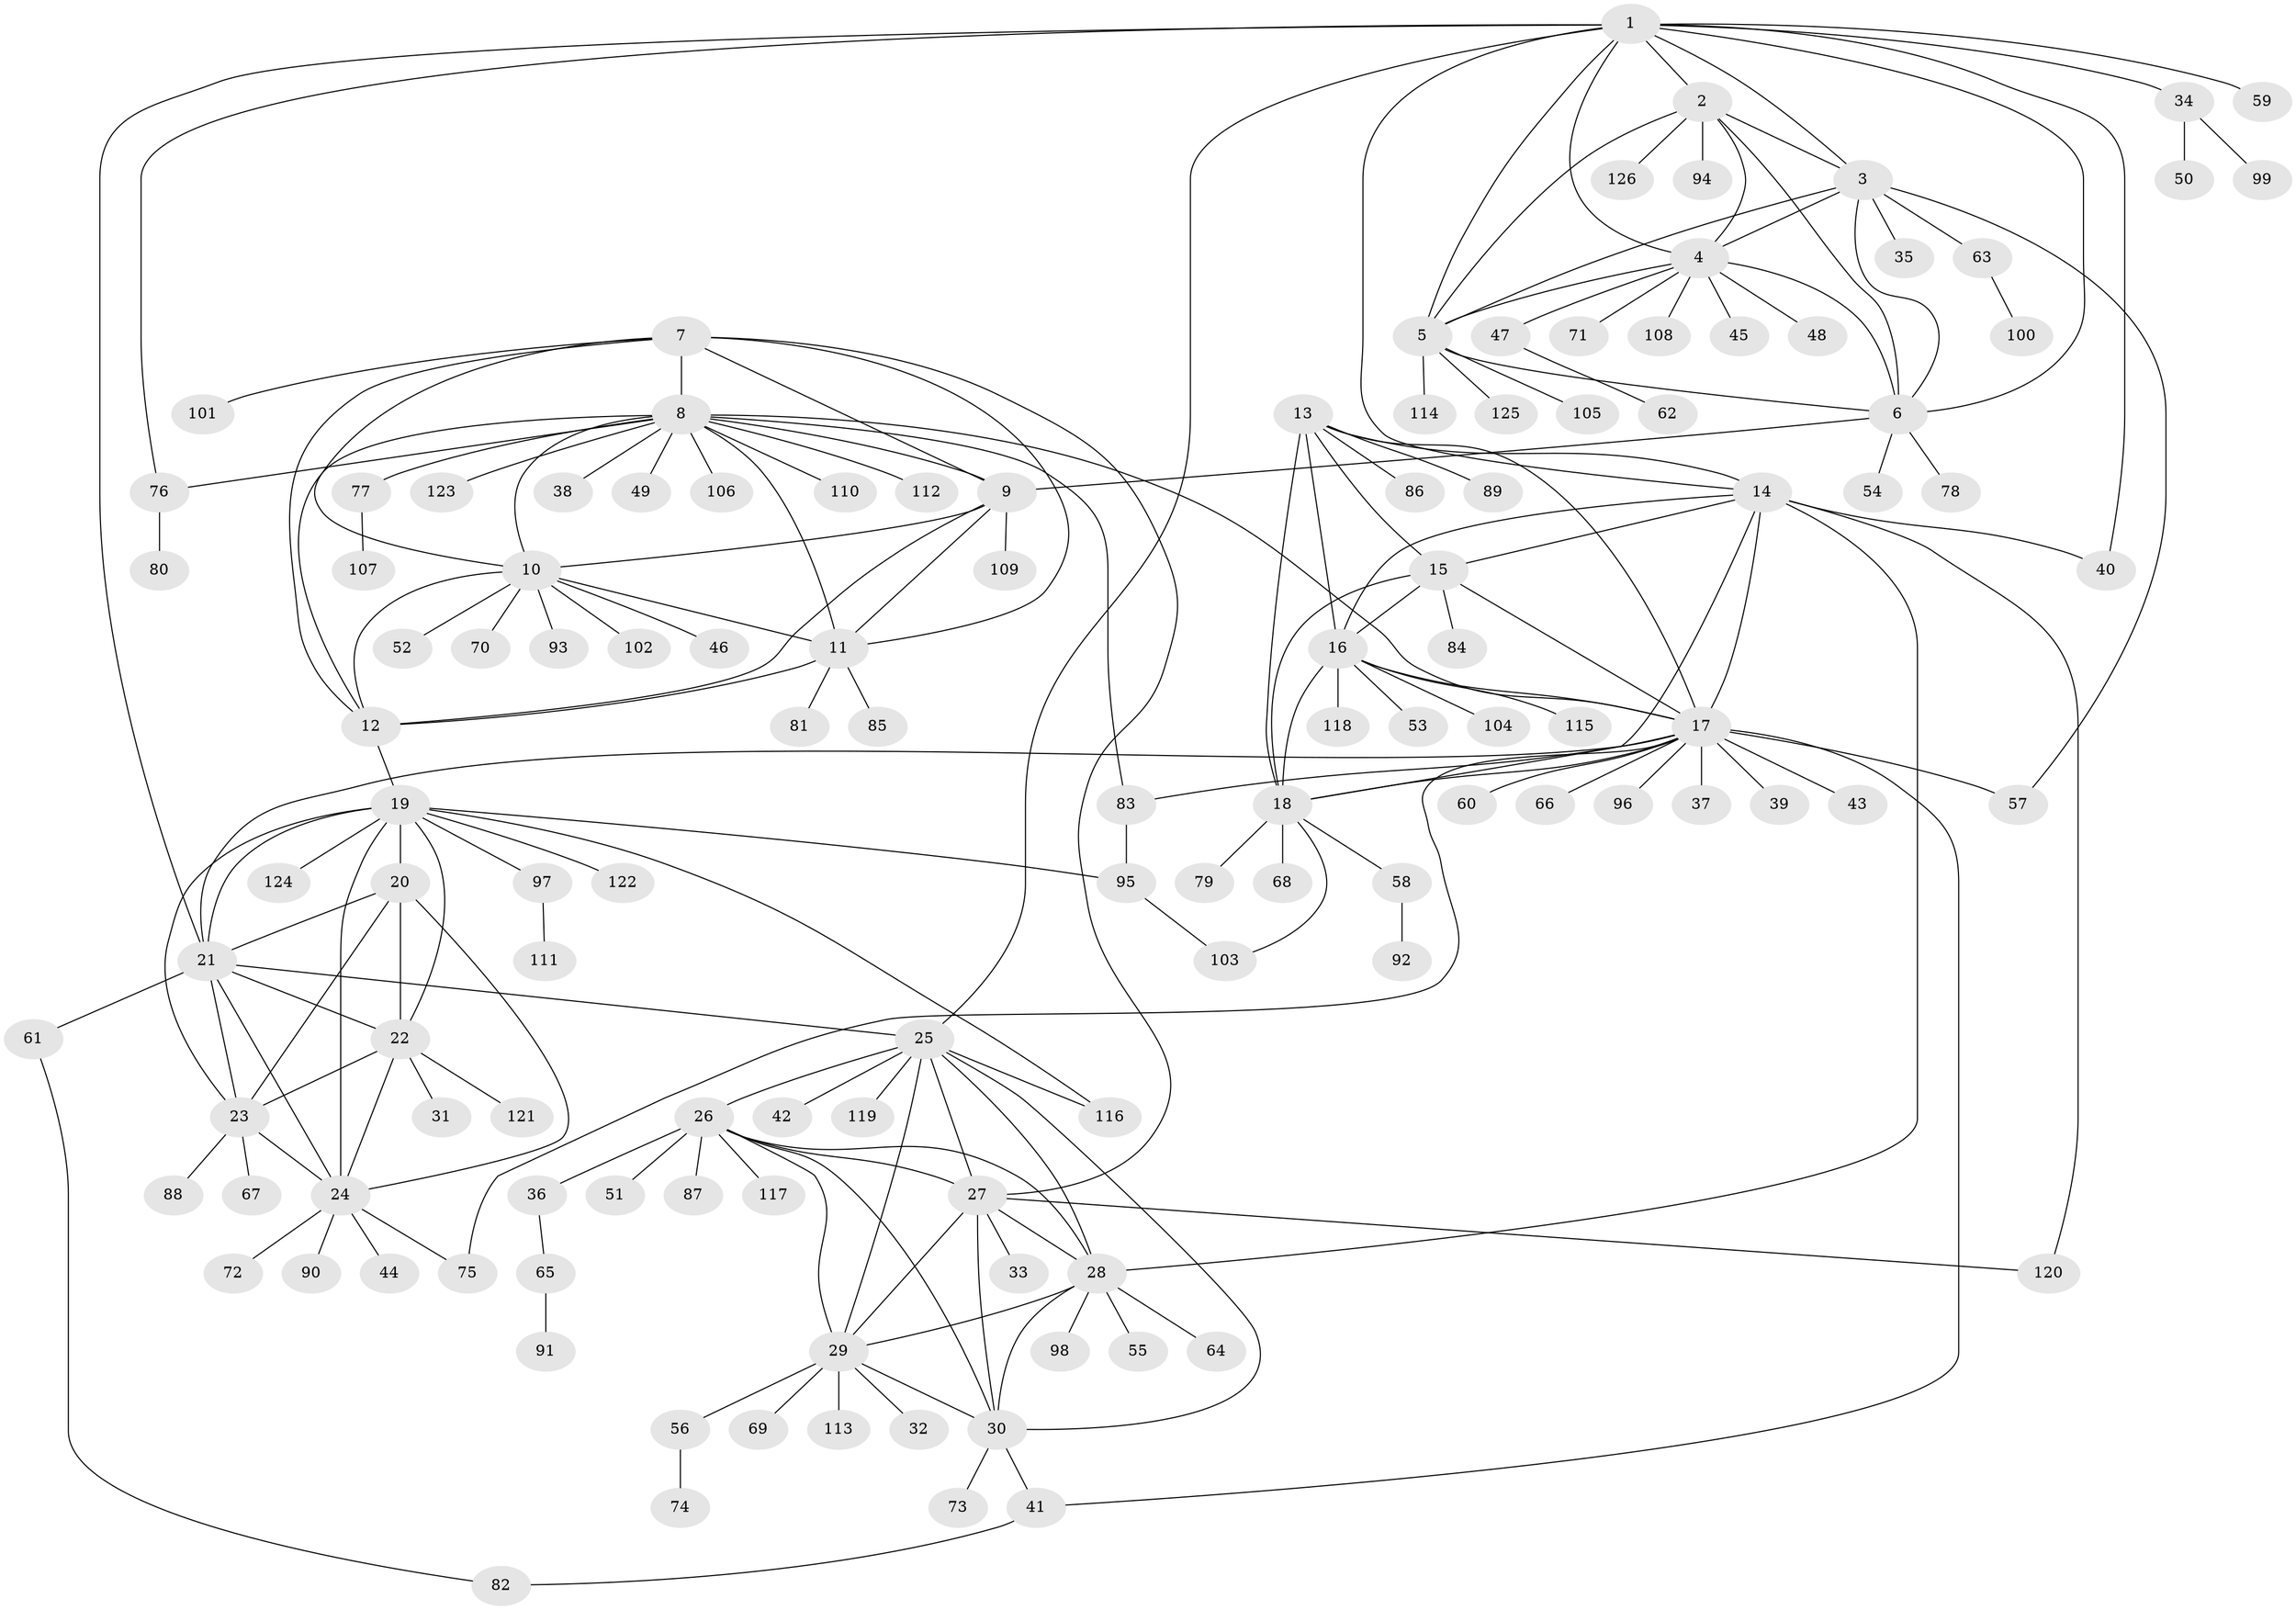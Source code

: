 // Generated by graph-tools (version 1.1) at 2025/15/03/09/25 04:15:59]
// undirected, 126 vertices, 192 edges
graph export_dot {
graph [start="1"]
  node [color=gray90,style=filled];
  1;
  2;
  3;
  4;
  5;
  6;
  7;
  8;
  9;
  10;
  11;
  12;
  13;
  14;
  15;
  16;
  17;
  18;
  19;
  20;
  21;
  22;
  23;
  24;
  25;
  26;
  27;
  28;
  29;
  30;
  31;
  32;
  33;
  34;
  35;
  36;
  37;
  38;
  39;
  40;
  41;
  42;
  43;
  44;
  45;
  46;
  47;
  48;
  49;
  50;
  51;
  52;
  53;
  54;
  55;
  56;
  57;
  58;
  59;
  60;
  61;
  62;
  63;
  64;
  65;
  66;
  67;
  68;
  69;
  70;
  71;
  72;
  73;
  74;
  75;
  76;
  77;
  78;
  79;
  80;
  81;
  82;
  83;
  84;
  85;
  86;
  87;
  88;
  89;
  90;
  91;
  92;
  93;
  94;
  95;
  96;
  97;
  98;
  99;
  100;
  101;
  102;
  103;
  104;
  105;
  106;
  107;
  108;
  109;
  110;
  111;
  112;
  113;
  114;
  115;
  116;
  117;
  118;
  119;
  120;
  121;
  122;
  123;
  124;
  125;
  126;
  1 -- 2;
  1 -- 3;
  1 -- 4;
  1 -- 5;
  1 -- 6;
  1 -- 14;
  1 -- 21;
  1 -- 25;
  1 -- 34;
  1 -- 40;
  1 -- 59;
  1 -- 76;
  2 -- 3;
  2 -- 4;
  2 -- 5;
  2 -- 6;
  2 -- 94;
  2 -- 126;
  3 -- 4;
  3 -- 5;
  3 -- 6;
  3 -- 35;
  3 -- 57;
  3 -- 63;
  4 -- 5;
  4 -- 6;
  4 -- 45;
  4 -- 47;
  4 -- 48;
  4 -- 71;
  4 -- 108;
  5 -- 6;
  5 -- 105;
  5 -- 114;
  5 -- 125;
  6 -- 9;
  6 -- 54;
  6 -- 78;
  7 -- 8;
  7 -- 9;
  7 -- 10;
  7 -- 11;
  7 -- 12;
  7 -- 27;
  7 -- 101;
  8 -- 9;
  8 -- 10;
  8 -- 11;
  8 -- 12;
  8 -- 17;
  8 -- 38;
  8 -- 49;
  8 -- 76;
  8 -- 77;
  8 -- 83;
  8 -- 106;
  8 -- 110;
  8 -- 112;
  8 -- 123;
  9 -- 10;
  9 -- 11;
  9 -- 12;
  9 -- 109;
  10 -- 11;
  10 -- 12;
  10 -- 46;
  10 -- 52;
  10 -- 70;
  10 -- 93;
  10 -- 102;
  11 -- 12;
  11 -- 81;
  11 -- 85;
  12 -- 19;
  13 -- 14;
  13 -- 15;
  13 -- 16;
  13 -- 17;
  13 -- 18;
  13 -- 86;
  13 -- 89;
  14 -- 15;
  14 -- 16;
  14 -- 17;
  14 -- 18;
  14 -- 28;
  14 -- 40;
  14 -- 120;
  15 -- 16;
  15 -- 17;
  15 -- 18;
  15 -- 84;
  16 -- 17;
  16 -- 18;
  16 -- 53;
  16 -- 104;
  16 -- 115;
  16 -- 118;
  17 -- 18;
  17 -- 21;
  17 -- 37;
  17 -- 39;
  17 -- 41;
  17 -- 43;
  17 -- 57;
  17 -- 60;
  17 -- 66;
  17 -- 75;
  17 -- 83;
  17 -- 96;
  18 -- 58;
  18 -- 68;
  18 -- 79;
  18 -- 103;
  19 -- 20;
  19 -- 21;
  19 -- 22;
  19 -- 23;
  19 -- 24;
  19 -- 95;
  19 -- 97;
  19 -- 116;
  19 -- 122;
  19 -- 124;
  20 -- 21;
  20 -- 22;
  20 -- 23;
  20 -- 24;
  21 -- 22;
  21 -- 23;
  21 -- 24;
  21 -- 25;
  21 -- 61;
  22 -- 23;
  22 -- 24;
  22 -- 31;
  22 -- 121;
  23 -- 24;
  23 -- 67;
  23 -- 88;
  24 -- 44;
  24 -- 72;
  24 -- 75;
  24 -- 90;
  25 -- 26;
  25 -- 27;
  25 -- 28;
  25 -- 29;
  25 -- 30;
  25 -- 42;
  25 -- 116;
  25 -- 119;
  26 -- 27;
  26 -- 28;
  26 -- 29;
  26 -- 30;
  26 -- 36;
  26 -- 51;
  26 -- 87;
  26 -- 117;
  27 -- 28;
  27 -- 29;
  27 -- 30;
  27 -- 33;
  27 -- 120;
  28 -- 29;
  28 -- 30;
  28 -- 55;
  28 -- 64;
  28 -- 98;
  29 -- 30;
  29 -- 32;
  29 -- 56;
  29 -- 69;
  29 -- 113;
  30 -- 41;
  30 -- 73;
  34 -- 50;
  34 -- 99;
  36 -- 65;
  41 -- 82;
  47 -- 62;
  56 -- 74;
  58 -- 92;
  61 -- 82;
  63 -- 100;
  65 -- 91;
  76 -- 80;
  77 -- 107;
  83 -- 95;
  95 -- 103;
  97 -- 111;
}
